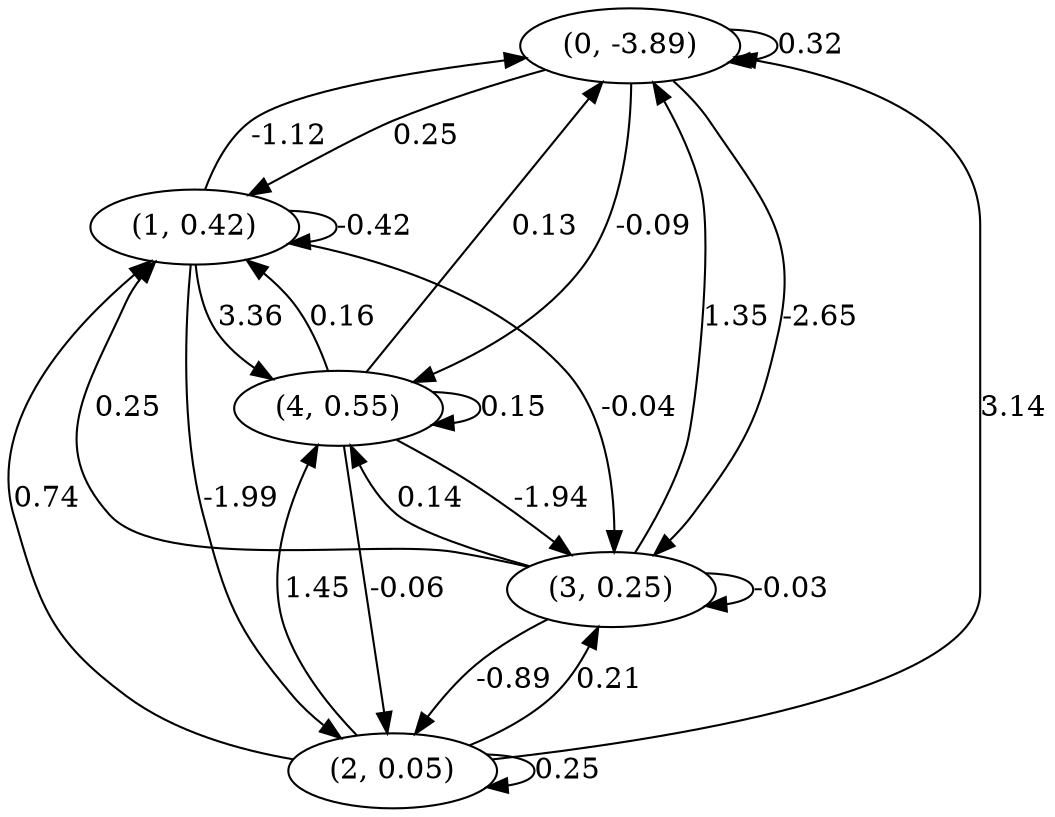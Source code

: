 digraph {
    0 [ label = "(0, -3.89)" ]
    1 [ label = "(1, 0.42)" ]
    2 [ label = "(2, 0.05)" ]
    3 [ label = "(3, 0.25)" ]
    4 [ label = "(4, 0.55)" ]
    0 -> 0 [ label = "0.32" ]
    1 -> 1 [ label = "-0.42" ]
    2 -> 2 [ label = "0.25" ]
    3 -> 3 [ label = "-0.03" ]
    4 -> 4 [ label = "0.15" ]
    1 -> 0 [ label = "-1.12" ]
    2 -> 0 [ label = "3.14" ]
    3 -> 0 [ label = "1.35" ]
    4 -> 0 [ label = "0.13" ]
    0 -> 1 [ label = "0.25" ]
    2 -> 1 [ label = "0.74" ]
    3 -> 1 [ label = "0.25" ]
    4 -> 1 [ label = "0.16" ]
    1 -> 2 [ label = "-1.99" ]
    3 -> 2 [ label = "-0.89" ]
    4 -> 2 [ label = "-0.06" ]
    0 -> 3 [ label = "-2.65" ]
    1 -> 3 [ label = "-0.04" ]
    2 -> 3 [ label = "0.21" ]
    4 -> 3 [ label = "-1.94" ]
    0 -> 4 [ label = "-0.09" ]
    1 -> 4 [ label = "3.36" ]
    2 -> 4 [ label = "1.45" ]
    3 -> 4 [ label = "0.14" ]
}

